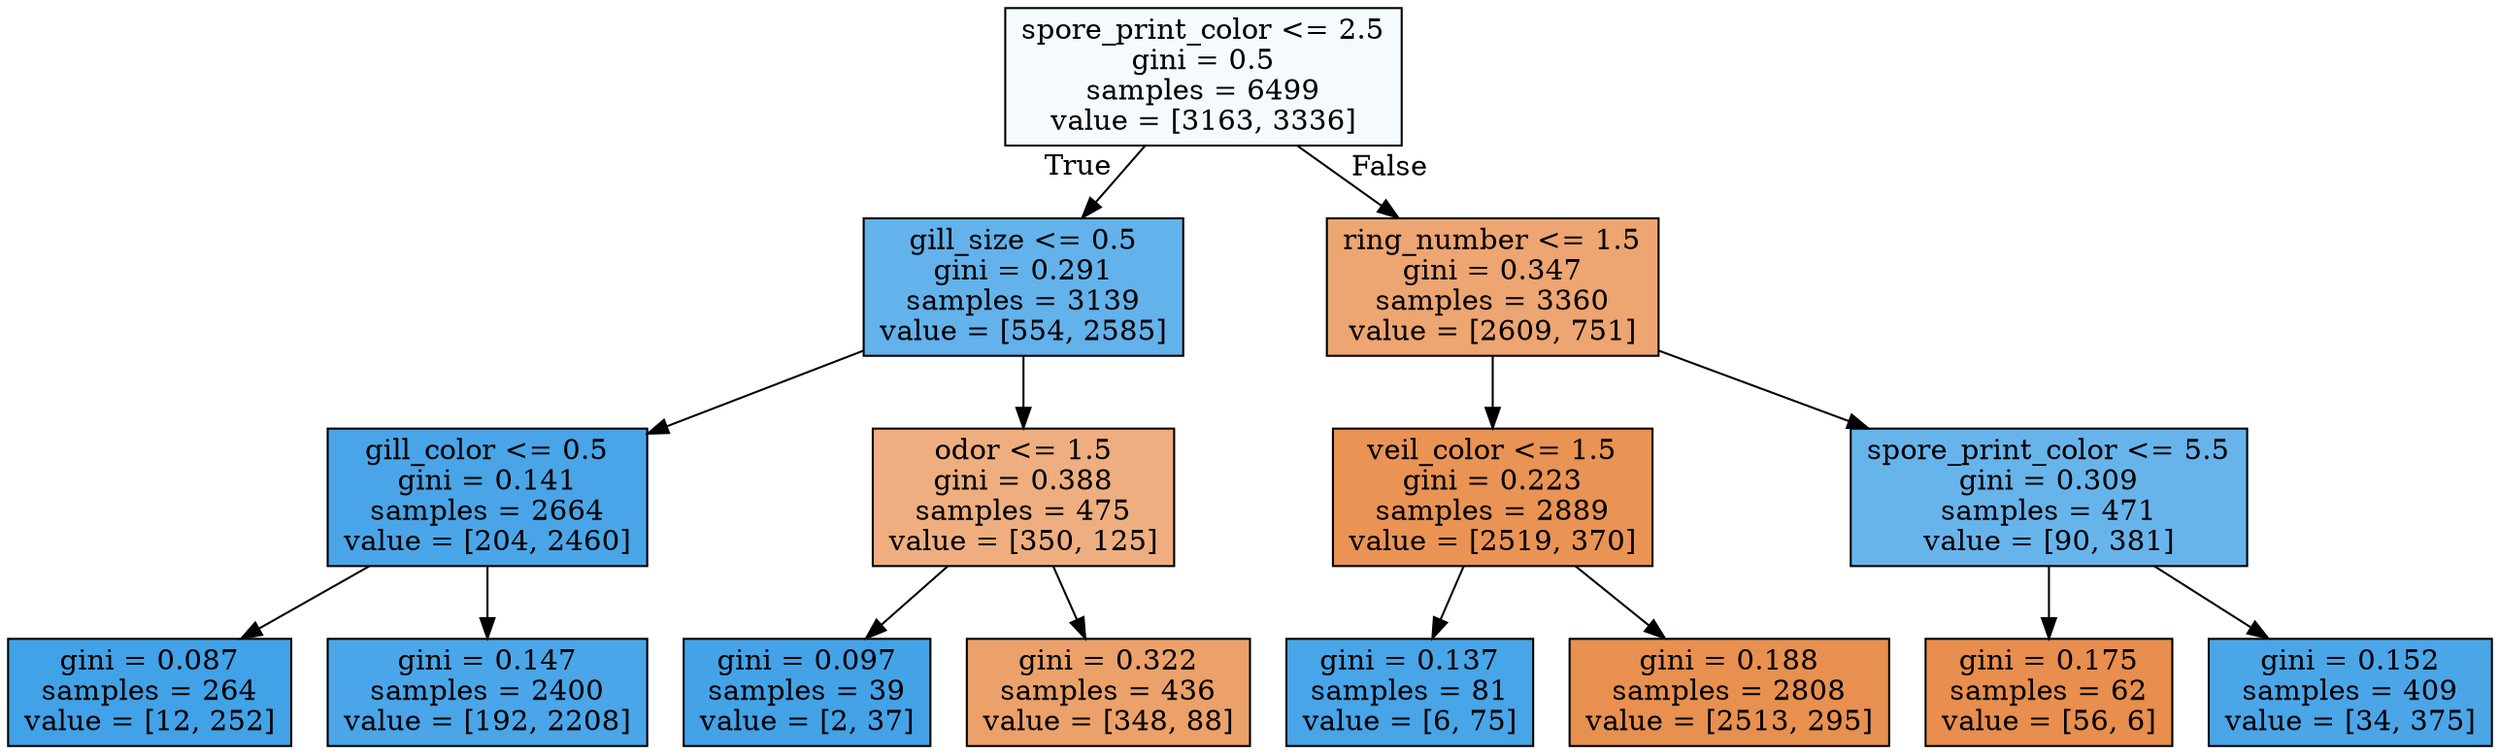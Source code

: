 digraph Tree {
node [shape=box, style="filled", color="black"] ;
0 [label="spore_print_color <= 2.5\ngini = 0.5\nsamples = 6499\nvalue = [3163, 3336]", fillcolor="#399de50d"] ;
1 [label="gill_size <= 0.5\ngini = 0.291\nsamples = 3139\nvalue = [554, 2585]", fillcolor="#399de5c8"] ;
0 -> 1 [labeldistance=2.5, labelangle=45, headlabel="True"] ;
2 [label="gill_color <= 0.5\ngini = 0.141\nsamples = 2664\nvalue = [204, 2460]", fillcolor="#399de5ea"] ;
1 -> 2 ;
3 [label="gini = 0.087\nsamples = 264\nvalue = [12, 252]", fillcolor="#399de5f3"] ;
2 -> 3 ;
4 [label="gini = 0.147\nsamples = 2400\nvalue = [192, 2208]", fillcolor="#399de5e9"] ;
2 -> 4 ;
5 [label="odor <= 1.5\ngini = 0.388\nsamples = 475\nvalue = [350, 125]", fillcolor="#e58139a4"] ;
1 -> 5 ;
6 [label="gini = 0.097\nsamples = 39\nvalue = [2, 37]", fillcolor="#399de5f1"] ;
5 -> 6 ;
7 [label="gini = 0.322\nsamples = 436\nvalue = [348, 88]", fillcolor="#e58139bf"] ;
5 -> 7 ;
8 [label="ring_number <= 1.5\ngini = 0.347\nsamples = 3360\nvalue = [2609, 751]", fillcolor="#e58139b6"] ;
0 -> 8 [labeldistance=2.5, labelangle=-45, headlabel="False"] ;
9 [label="veil_color <= 1.5\ngini = 0.223\nsamples = 2889\nvalue = [2519, 370]", fillcolor="#e58139da"] ;
8 -> 9 ;
10 [label="gini = 0.137\nsamples = 81\nvalue = [6, 75]", fillcolor="#399de5eb"] ;
9 -> 10 ;
11 [label="gini = 0.188\nsamples = 2808\nvalue = [2513, 295]", fillcolor="#e58139e1"] ;
9 -> 11 ;
12 [label="spore_print_color <= 5.5\ngini = 0.309\nsamples = 471\nvalue = [90, 381]", fillcolor="#399de5c3"] ;
8 -> 12 ;
13 [label="gini = 0.175\nsamples = 62\nvalue = [56, 6]", fillcolor="#e58139e4"] ;
12 -> 13 ;
14 [label="gini = 0.152\nsamples = 409\nvalue = [34, 375]", fillcolor="#399de5e8"] ;
12 -> 14 ;
}